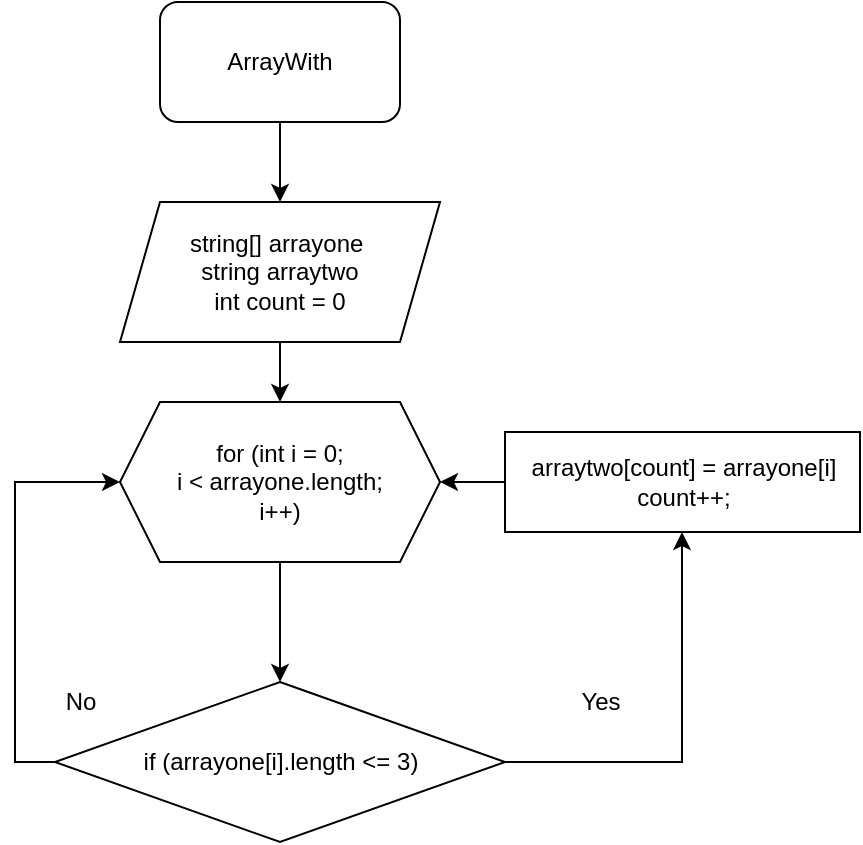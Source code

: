 <mxfile version="20.0.3" type="device"><diagram id="dCFQvHe4JGjSt3YuayWd" name="Страница 1"><mxGraphModel dx="1038" dy="575" grid="1" gridSize="10" guides="1" tooltips="1" connect="1" arrows="1" fold="1" page="1" pageScale="1" pageWidth="827" pageHeight="1169" math="0" shadow="0"><root><mxCell id="0"/><mxCell id="1" parent="0"/><mxCell id="Us0tKzqu7k8OJ8cIInzV-1" value="" style="edgeStyle=orthogonalEdgeStyle;rounded=0;orthogonalLoop=1;jettySize=auto;html=1;" edge="1" parent="1" source="Us0tKzqu7k8OJ8cIInzV-2" target="Us0tKzqu7k8OJ8cIInzV-4"><mxGeometry relative="1" as="geometry"/></mxCell><mxCell id="Us0tKzqu7k8OJ8cIInzV-2" value="ArrayWith" style="rounded=1;whiteSpace=wrap;html=1;" vertex="1" parent="1"><mxGeometry x="330" y="10" width="120" height="60" as="geometry"/></mxCell><mxCell id="Us0tKzqu7k8OJ8cIInzV-3" value="" style="edgeStyle=orthogonalEdgeStyle;rounded=0;orthogonalLoop=1;jettySize=auto;html=1;" edge="1" parent="1" source="Us0tKzqu7k8OJ8cIInzV-4" target="Us0tKzqu7k8OJ8cIInzV-6"><mxGeometry relative="1" as="geometry"/></mxCell><mxCell id="Us0tKzqu7k8OJ8cIInzV-4" value="string[] arrayone&amp;nbsp;&lt;br&gt;string arraytwo&lt;br&gt;int count = 0" style="shape=parallelogram;perimeter=parallelogramPerimeter;whiteSpace=wrap;html=1;fixedSize=1;" vertex="1" parent="1"><mxGeometry x="310" y="110" width="160" height="70" as="geometry"/></mxCell><mxCell id="Us0tKzqu7k8OJ8cIInzV-5" value="" style="edgeStyle=orthogonalEdgeStyle;rounded=0;orthogonalLoop=1;jettySize=auto;html=1;" edge="1" parent="1" source="Us0tKzqu7k8OJ8cIInzV-6" target="Us0tKzqu7k8OJ8cIInzV-9"><mxGeometry relative="1" as="geometry"/></mxCell><mxCell id="Us0tKzqu7k8OJ8cIInzV-6" value="for (int i = 0;&lt;br&gt;i &amp;lt; arrayone.length;&lt;br&gt;i++)" style="shape=hexagon;perimeter=hexagonPerimeter2;whiteSpace=wrap;html=1;fixedSize=1;" vertex="1" parent="1"><mxGeometry x="310" y="210" width="160" height="80" as="geometry"/></mxCell><mxCell id="Us0tKzqu7k8OJ8cIInzV-7" value="" style="edgeStyle=orthogonalEdgeStyle;rounded=0;orthogonalLoop=1;jettySize=auto;html=1;" edge="1" parent="1" source="Us0tKzqu7k8OJ8cIInzV-9" target="Us0tKzqu7k8OJ8cIInzV-11"><mxGeometry relative="1" as="geometry"><Array as="points"><mxPoint x="591" y="390"/></Array></mxGeometry></mxCell><mxCell id="Us0tKzqu7k8OJ8cIInzV-8" style="edgeStyle=orthogonalEdgeStyle;rounded=0;orthogonalLoop=1;jettySize=auto;html=1;exitX=0;exitY=0.5;exitDx=0;exitDy=0;entryX=0;entryY=0.5;entryDx=0;entryDy=0;" edge="1" parent="1" source="Us0tKzqu7k8OJ8cIInzV-9" target="Us0tKzqu7k8OJ8cIInzV-6"><mxGeometry relative="1" as="geometry"/></mxCell><mxCell id="Us0tKzqu7k8OJ8cIInzV-9" value="if (arrayone[i].length &amp;lt;= 3)" style="rhombus;whiteSpace=wrap;html=1;" vertex="1" parent="1"><mxGeometry x="277.5" y="350" width="225" height="80" as="geometry"/></mxCell><mxCell id="Us0tKzqu7k8OJ8cIInzV-10" value="" style="edgeStyle=orthogonalEdgeStyle;rounded=0;orthogonalLoop=1;jettySize=auto;html=1;" edge="1" parent="1" source="Us0tKzqu7k8OJ8cIInzV-11" target="Us0tKzqu7k8OJ8cIInzV-6"><mxGeometry relative="1" as="geometry"/></mxCell><mxCell id="Us0tKzqu7k8OJ8cIInzV-11" value="arraytwo[count] = arrayone[i]&lt;br&gt;count++;" style="whiteSpace=wrap;html=1;" vertex="1" parent="1"><mxGeometry x="502.5" y="225" width="177.5" height="50" as="geometry"/></mxCell><mxCell id="Us0tKzqu7k8OJ8cIInzV-12" value="Yes" style="text;html=1;align=center;verticalAlign=middle;resizable=0;points=[];autosize=1;strokeColor=none;fillColor=none;" vertex="1" parent="1"><mxGeometry x="530" y="350" width="40" height="20" as="geometry"/></mxCell><mxCell id="Us0tKzqu7k8OJ8cIInzV-13" value="No" style="text;html=1;align=center;verticalAlign=middle;resizable=0;points=[];autosize=1;strokeColor=none;fillColor=none;" vertex="1" parent="1"><mxGeometry x="275" y="350" width="30" height="20" as="geometry"/></mxCell></root></mxGraphModel></diagram></mxfile>